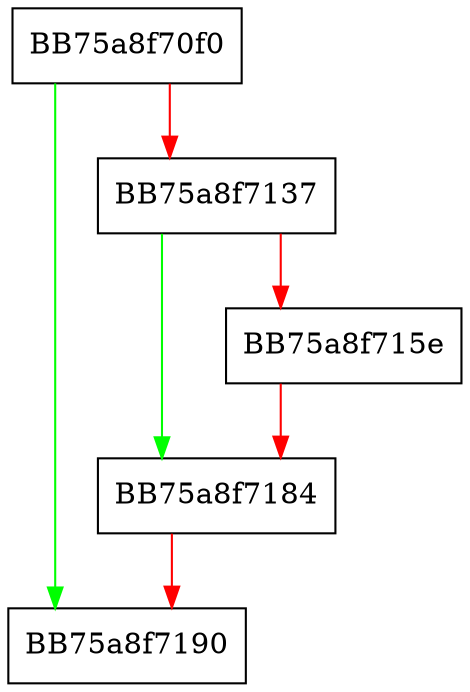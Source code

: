 digraph _get_os_process_image_path {
  node [shape="box"];
  graph [splines=ortho];
  BB75a8f70f0 -> BB75a8f7190 [color="green"];
  BB75a8f70f0 -> BB75a8f7137 [color="red"];
  BB75a8f7137 -> BB75a8f7184 [color="green"];
  BB75a8f7137 -> BB75a8f715e [color="red"];
  BB75a8f715e -> BB75a8f7184 [color="red"];
  BB75a8f7184 -> BB75a8f7190 [color="red"];
}